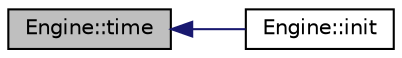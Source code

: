 digraph "Engine::time"
{
  edge [fontname="Helvetica",fontsize="10",labelfontname="Helvetica",labelfontsize="10"];
  node [fontname="Helvetica",fontsize="10",shape=record];
  rankdir="LR";
  Node10 [label="Engine::time",height=0.2,width=0.4,color="black", fillcolor="grey75", style="filled", fontcolor="black"];
  Node10 -> Node11 [dir="back",color="midnightblue",fontsize="10",style="solid",fontname="Helvetica"];
  Node11 [label="Engine::init",height=0.2,width=0.4,color="black", fillcolor="white", style="filled",URL="$namespace_engine.html#a3c724ad52a22ba7fe7a6644171c35876"];
}
